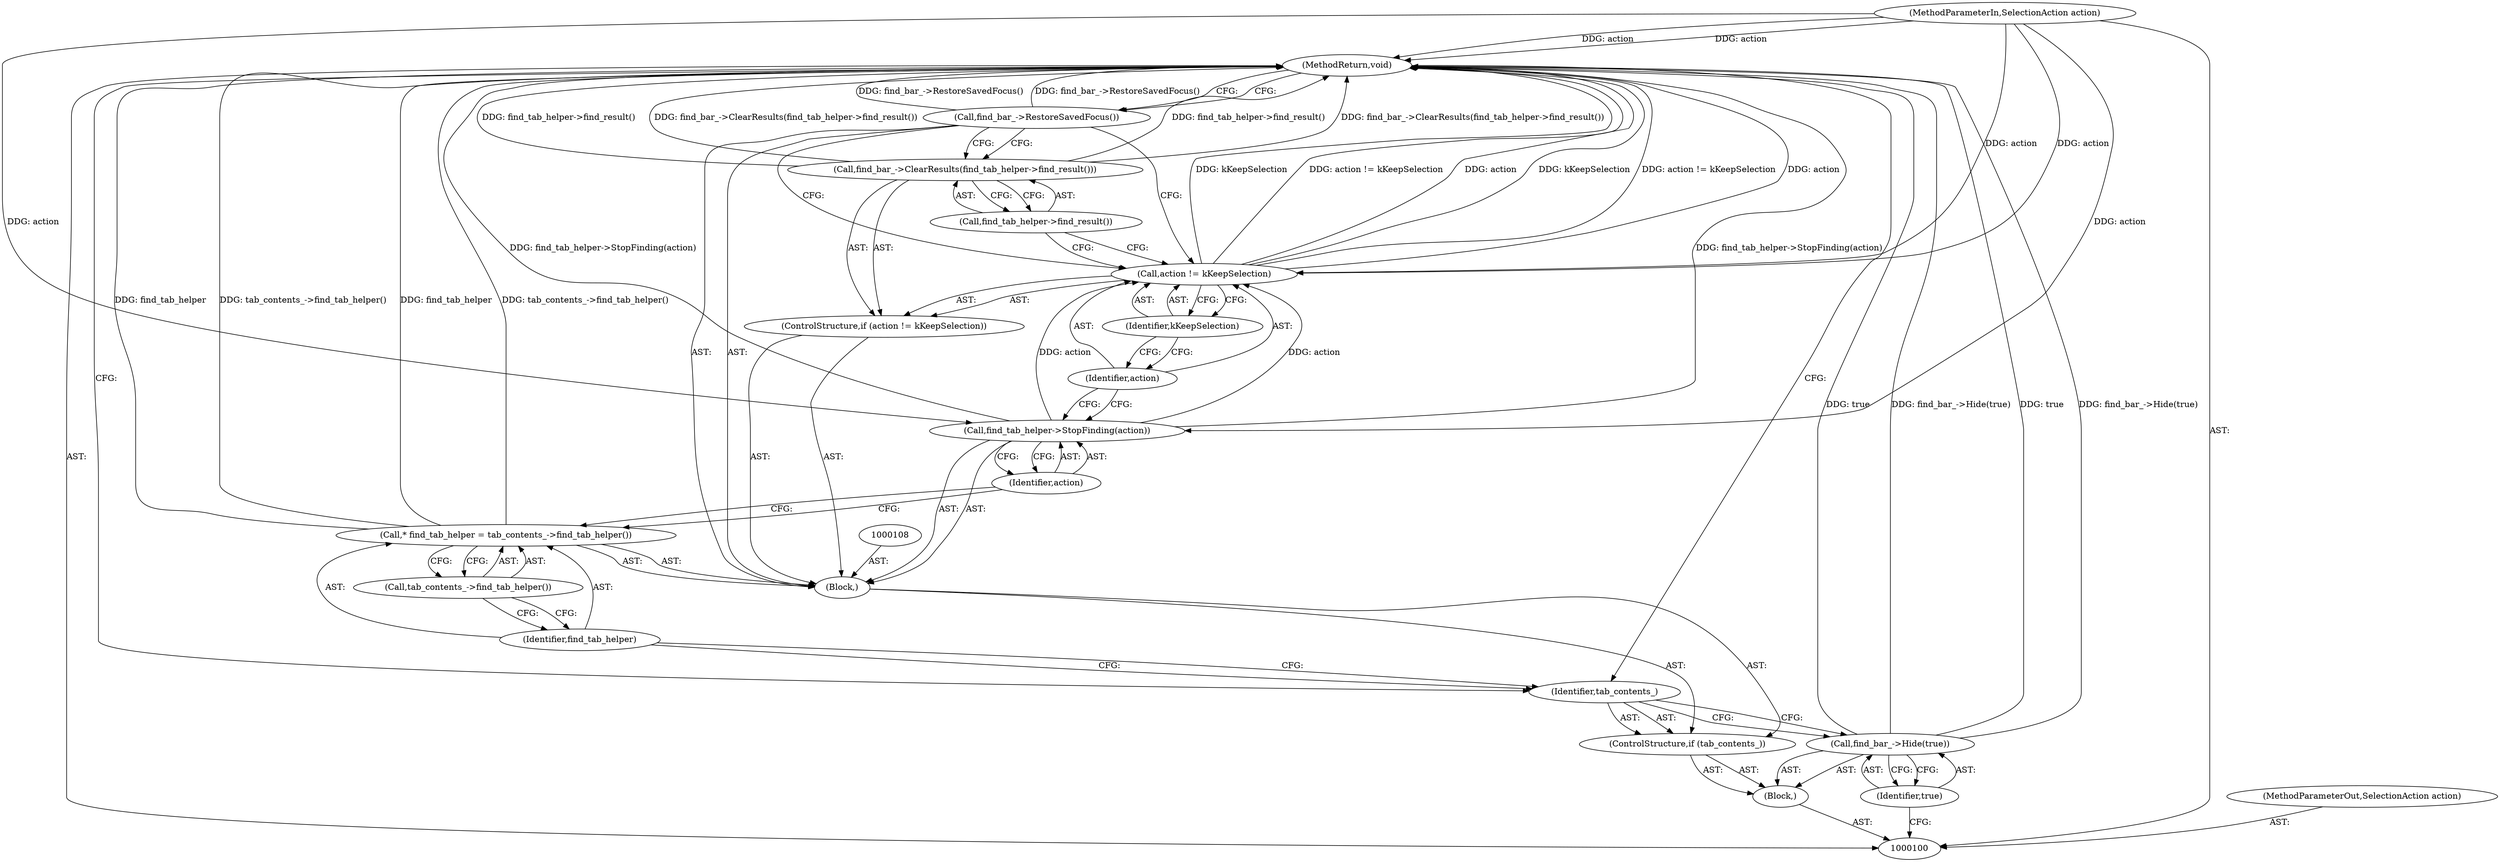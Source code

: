 digraph "0_Chrome_c90c6ca59378d7e86d1a2f28fe96bada35df1508_2" {
"1000121" [label="(MethodReturn,void)"];
"1000101" [label="(MethodParameterIn,SelectionAction action)"];
"1000158" [label="(MethodParameterOut,SelectionAction action)"];
"1000102" [label="(Block,)"];
"1000119" [label="(Call,find_tab_helper->find_result())"];
"1000118" [label="(Call,find_bar_->ClearResults(find_tab_helper->find_result()))"];
"1000120" [label="(Call,find_bar_->RestoreSavedFocus())"];
"1000104" [label="(Identifier,true)"];
"1000103" [label="(Call,find_bar_->Hide(true))"];
"1000105" [label="(ControlStructure,if (tab_contents_))"];
"1000106" [label="(Identifier,tab_contents_)"];
"1000109" [label="(Call,* find_tab_helper = tab_contents_->find_tab_helper())"];
"1000110" [label="(Identifier,find_tab_helper)"];
"1000111" [label="(Call,tab_contents_->find_tab_helper())"];
"1000107" [label="(Block,)"];
"1000113" [label="(Identifier,action)"];
"1000112" [label="(Call,find_tab_helper->StopFinding(action))"];
"1000117" [label="(Identifier,kKeepSelection)"];
"1000114" [label="(ControlStructure,if (action != kKeepSelection))"];
"1000115" [label="(Call,action != kKeepSelection)"];
"1000116" [label="(Identifier,action)"];
"1000121" -> "1000100"  [label="AST: "];
"1000121" -> "1000120"  [label="CFG: "];
"1000121" -> "1000106"  [label="CFG: "];
"1000115" -> "1000121"  [label="DDG: kKeepSelection"];
"1000115" -> "1000121"  [label="DDG: action != kKeepSelection"];
"1000115" -> "1000121"  [label="DDG: action"];
"1000103" -> "1000121"  [label="DDG: true"];
"1000103" -> "1000121"  [label="DDG: find_bar_->Hide(true)"];
"1000118" -> "1000121"  [label="DDG: find_bar_->ClearResults(find_tab_helper->find_result())"];
"1000118" -> "1000121"  [label="DDG: find_tab_helper->find_result()"];
"1000112" -> "1000121"  [label="DDG: find_tab_helper->StopFinding(action)"];
"1000101" -> "1000121"  [label="DDG: action"];
"1000109" -> "1000121"  [label="DDG: find_tab_helper"];
"1000109" -> "1000121"  [label="DDG: tab_contents_->find_tab_helper()"];
"1000120" -> "1000121"  [label="DDG: find_bar_->RestoreSavedFocus()"];
"1000101" -> "1000100"  [label="AST: "];
"1000101" -> "1000121"  [label="DDG: action"];
"1000101" -> "1000112"  [label="DDG: action"];
"1000101" -> "1000115"  [label="DDG: action"];
"1000158" -> "1000100"  [label="AST: "];
"1000102" -> "1000100"  [label="AST: "];
"1000103" -> "1000102"  [label="AST: "];
"1000105" -> "1000102"  [label="AST: "];
"1000119" -> "1000118"  [label="AST: "];
"1000119" -> "1000115"  [label="CFG: "];
"1000118" -> "1000119"  [label="CFG: "];
"1000118" -> "1000114"  [label="AST: "];
"1000118" -> "1000119"  [label="CFG: "];
"1000119" -> "1000118"  [label="AST: "];
"1000120" -> "1000118"  [label="CFG: "];
"1000118" -> "1000121"  [label="DDG: find_bar_->ClearResults(find_tab_helper->find_result())"];
"1000118" -> "1000121"  [label="DDG: find_tab_helper->find_result()"];
"1000120" -> "1000107"  [label="AST: "];
"1000120" -> "1000118"  [label="CFG: "];
"1000120" -> "1000115"  [label="CFG: "];
"1000121" -> "1000120"  [label="CFG: "];
"1000120" -> "1000121"  [label="DDG: find_bar_->RestoreSavedFocus()"];
"1000104" -> "1000103"  [label="AST: "];
"1000104" -> "1000100"  [label="CFG: "];
"1000103" -> "1000104"  [label="CFG: "];
"1000103" -> "1000102"  [label="AST: "];
"1000103" -> "1000104"  [label="CFG: "];
"1000104" -> "1000103"  [label="AST: "];
"1000106" -> "1000103"  [label="CFG: "];
"1000103" -> "1000121"  [label="DDG: true"];
"1000103" -> "1000121"  [label="DDG: find_bar_->Hide(true)"];
"1000105" -> "1000102"  [label="AST: "];
"1000106" -> "1000105"  [label="AST: "];
"1000107" -> "1000105"  [label="AST: "];
"1000106" -> "1000105"  [label="AST: "];
"1000106" -> "1000103"  [label="CFG: "];
"1000110" -> "1000106"  [label="CFG: "];
"1000121" -> "1000106"  [label="CFG: "];
"1000109" -> "1000107"  [label="AST: "];
"1000109" -> "1000111"  [label="CFG: "];
"1000110" -> "1000109"  [label="AST: "];
"1000111" -> "1000109"  [label="AST: "];
"1000113" -> "1000109"  [label="CFG: "];
"1000109" -> "1000121"  [label="DDG: find_tab_helper"];
"1000109" -> "1000121"  [label="DDG: tab_contents_->find_tab_helper()"];
"1000110" -> "1000109"  [label="AST: "];
"1000110" -> "1000106"  [label="CFG: "];
"1000111" -> "1000110"  [label="CFG: "];
"1000111" -> "1000109"  [label="AST: "];
"1000111" -> "1000110"  [label="CFG: "];
"1000109" -> "1000111"  [label="CFG: "];
"1000107" -> "1000105"  [label="AST: "];
"1000108" -> "1000107"  [label="AST: "];
"1000109" -> "1000107"  [label="AST: "];
"1000112" -> "1000107"  [label="AST: "];
"1000114" -> "1000107"  [label="AST: "];
"1000120" -> "1000107"  [label="AST: "];
"1000113" -> "1000112"  [label="AST: "];
"1000113" -> "1000109"  [label="CFG: "];
"1000112" -> "1000113"  [label="CFG: "];
"1000112" -> "1000107"  [label="AST: "];
"1000112" -> "1000113"  [label="CFG: "];
"1000113" -> "1000112"  [label="AST: "];
"1000116" -> "1000112"  [label="CFG: "];
"1000112" -> "1000121"  [label="DDG: find_tab_helper->StopFinding(action)"];
"1000101" -> "1000112"  [label="DDG: action"];
"1000112" -> "1000115"  [label="DDG: action"];
"1000117" -> "1000115"  [label="AST: "];
"1000117" -> "1000116"  [label="CFG: "];
"1000115" -> "1000117"  [label="CFG: "];
"1000114" -> "1000107"  [label="AST: "];
"1000115" -> "1000114"  [label="AST: "];
"1000118" -> "1000114"  [label="AST: "];
"1000115" -> "1000114"  [label="AST: "];
"1000115" -> "1000117"  [label="CFG: "];
"1000116" -> "1000115"  [label="AST: "];
"1000117" -> "1000115"  [label="AST: "];
"1000119" -> "1000115"  [label="CFG: "];
"1000120" -> "1000115"  [label="CFG: "];
"1000115" -> "1000121"  [label="DDG: kKeepSelection"];
"1000115" -> "1000121"  [label="DDG: action != kKeepSelection"];
"1000115" -> "1000121"  [label="DDG: action"];
"1000112" -> "1000115"  [label="DDG: action"];
"1000101" -> "1000115"  [label="DDG: action"];
"1000116" -> "1000115"  [label="AST: "];
"1000116" -> "1000112"  [label="CFG: "];
"1000117" -> "1000116"  [label="CFG: "];
}
